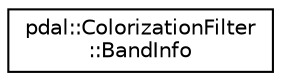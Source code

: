 digraph "Graphical Class Hierarchy"
{
  edge [fontname="Helvetica",fontsize="10",labelfontname="Helvetica",labelfontsize="10"];
  node [fontname="Helvetica",fontsize="10",shape=record];
  rankdir="LR";
  Node1 [label="pdal::ColorizationFilter\l::BandInfo",height=0.2,width=0.4,color="black", fillcolor="white", style="filled",URL="$structpdal_1_1ColorizationFilter_1_1BandInfo.html"];
}
